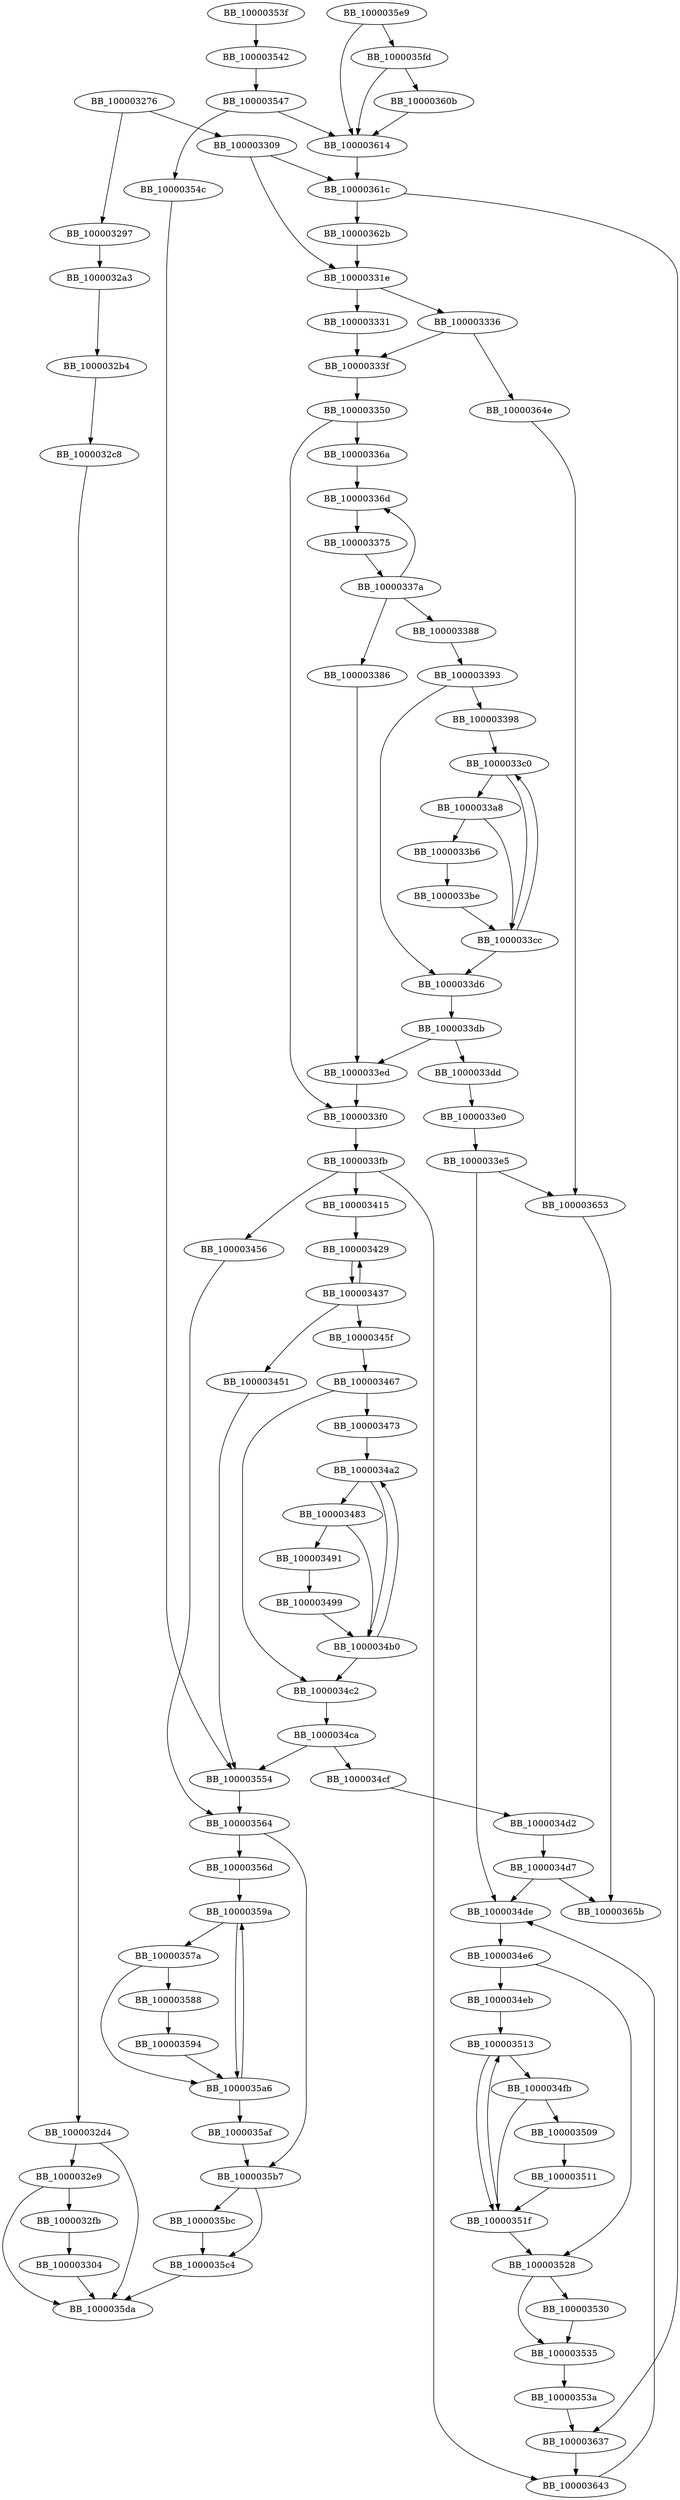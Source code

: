 DiGraph __ZNSt6vectorISsSaISsEE13_M_insert_auxEN9__gnu_cxx17__normal_iteratorIPSsS1_EERKSs{
BB_100003276->BB_100003297
BB_100003276->BB_100003309
BB_100003297->BB_1000032a3
BB_1000032a3->BB_1000032b4
BB_1000032b4->BB_1000032c8
BB_1000032c8->BB_1000032d4
BB_1000032d4->BB_1000032e9
BB_1000032d4->BB_1000035da
BB_1000032e9->BB_1000032fb
BB_1000032e9->BB_1000035da
BB_1000032fb->BB_100003304
BB_100003304->BB_1000035da
BB_100003309->BB_10000331e
BB_100003309->BB_10000361c
BB_10000331e->BB_100003331
BB_10000331e->BB_100003336
BB_100003331->BB_10000333f
BB_100003336->BB_10000333f
BB_100003336->BB_10000364e
BB_10000333f->BB_100003350
BB_100003350->BB_10000336a
BB_100003350->BB_1000033f0
BB_10000336a->BB_10000336d
BB_10000336d->BB_100003375
BB_100003375->BB_10000337a
BB_10000337a->BB_10000336d
BB_10000337a->BB_100003386
BB_10000337a->BB_100003388
BB_100003386->BB_1000033ed
BB_100003388->BB_100003393
BB_100003393->BB_100003398
BB_100003393->BB_1000033d6
BB_100003398->BB_1000033c0
BB_1000033a8->BB_1000033b6
BB_1000033a8->BB_1000033cc
BB_1000033b6->BB_1000033be
BB_1000033be->BB_1000033cc
BB_1000033c0->BB_1000033a8
BB_1000033c0->BB_1000033cc
BB_1000033cc->BB_1000033c0
BB_1000033cc->BB_1000033d6
BB_1000033d6->BB_1000033db
BB_1000033db->BB_1000033dd
BB_1000033db->BB_1000033ed
BB_1000033dd->BB_1000033e0
BB_1000033e0->BB_1000033e5
BB_1000033e5->BB_1000034de
BB_1000033e5->BB_100003653
BB_1000033ed->BB_1000033f0
BB_1000033f0->BB_1000033fb
BB_1000033fb->BB_100003415
BB_1000033fb->BB_100003456
BB_1000033fb->BB_100003643
BB_100003415->BB_100003429
BB_100003429->BB_100003437
BB_100003437->BB_100003429
BB_100003437->BB_100003451
BB_100003437->BB_10000345f
BB_100003451->BB_100003554
BB_100003456->BB_100003564
BB_10000345f->BB_100003467
BB_100003467->BB_100003473
BB_100003467->BB_1000034c2
BB_100003473->BB_1000034a2
BB_100003483->BB_100003491
BB_100003483->BB_1000034b0
BB_100003491->BB_100003499
BB_100003499->BB_1000034b0
BB_1000034a2->BB_100003483
BB_1000034a2->BB_1000034b0
BB_1000034b0->BB_1000034a2
BB_1000034b0->BB_1000034c2
BB_1000034c2->BB_1000034ca
BB_1000034ca->BB_1000034cf
BB_1000034ca->BB_100003554
BB_1000034cf->BB_1000034d2
BB_1000034d2->BB_1000034d7
BB_1000034d7->BB_1000034de
BB_1000034d7->BB_10000365b
BB_1000034de->BB_1000034e6
BB_1000034e6->BB_1000034eb
BB_1000034e6->BB_100003528
BB_1000034eb->BB_100003513
BB_1000034fb->BB_100003509
BB_1000034fb->BB_10000351f
BB_100003509->BB_100003511
BB_100003511->BB_10000351f
BB_100003513->BB_1000034fb
BB_100003513->BB_10000351f
BB_10000351f->BB_100003513
BB_10000351f->BB_100003528
BB_100003528->BB_100003530
BB_100003528->BB_100003535
BB_100003530->BB_100003535
BB_100003535->BB_10000353a
BB_10000353a->BB_100003637
BB_10000353f->BB_100003542
BB_100003542->BB_100003547
BB_100003547->BB_10000354c
BB_100003547->BB_100003614
BB_10000354c->BB_100003554
BB_100003554->BB_100003564
BB_100003564->BB_10000356d
BB_100003564->BB_1000035b7
BB_10000356d->BB_10000359a
BB_10000357a->BB_100003588
BB_10000357a->BB_1000035a6
BB_100003588->BB_100003594
BB_100003594->BB_1000035a6
BB_10000359a->BB_10000357a
BB_10000359a->BB_1000035a6
BB_1000035a6->BB_10000359a
BB_1000035a6->BB_1000035af
BB_1000035af->BB_1000035b7
BB_1000035b7->BB_1000035bc
BB_1000035b7->BB_1000035c4
BB_1000035bc->BB_1000035c4
BB_1000035c4->BB_1000035da
BB_1000035e9->BB_1000035fd
BB_1000035e9->BB_100003614
BB_1000035fd->BB_10000360b
BB_1000035fd->BB_100003614
BB_10000360b->BB_100003614
BB_100003614->BB_10000361c
BB_10000361c->BB_10000362b
BB_10000361c->BB_100003637
BB_10000362b->BB_10000331e
BB_100003637->BB_100003643
BB_100003643->BB_1000034de
BB_10000364e->BB_100003653
BB_100003653->BB_10000365b
}
